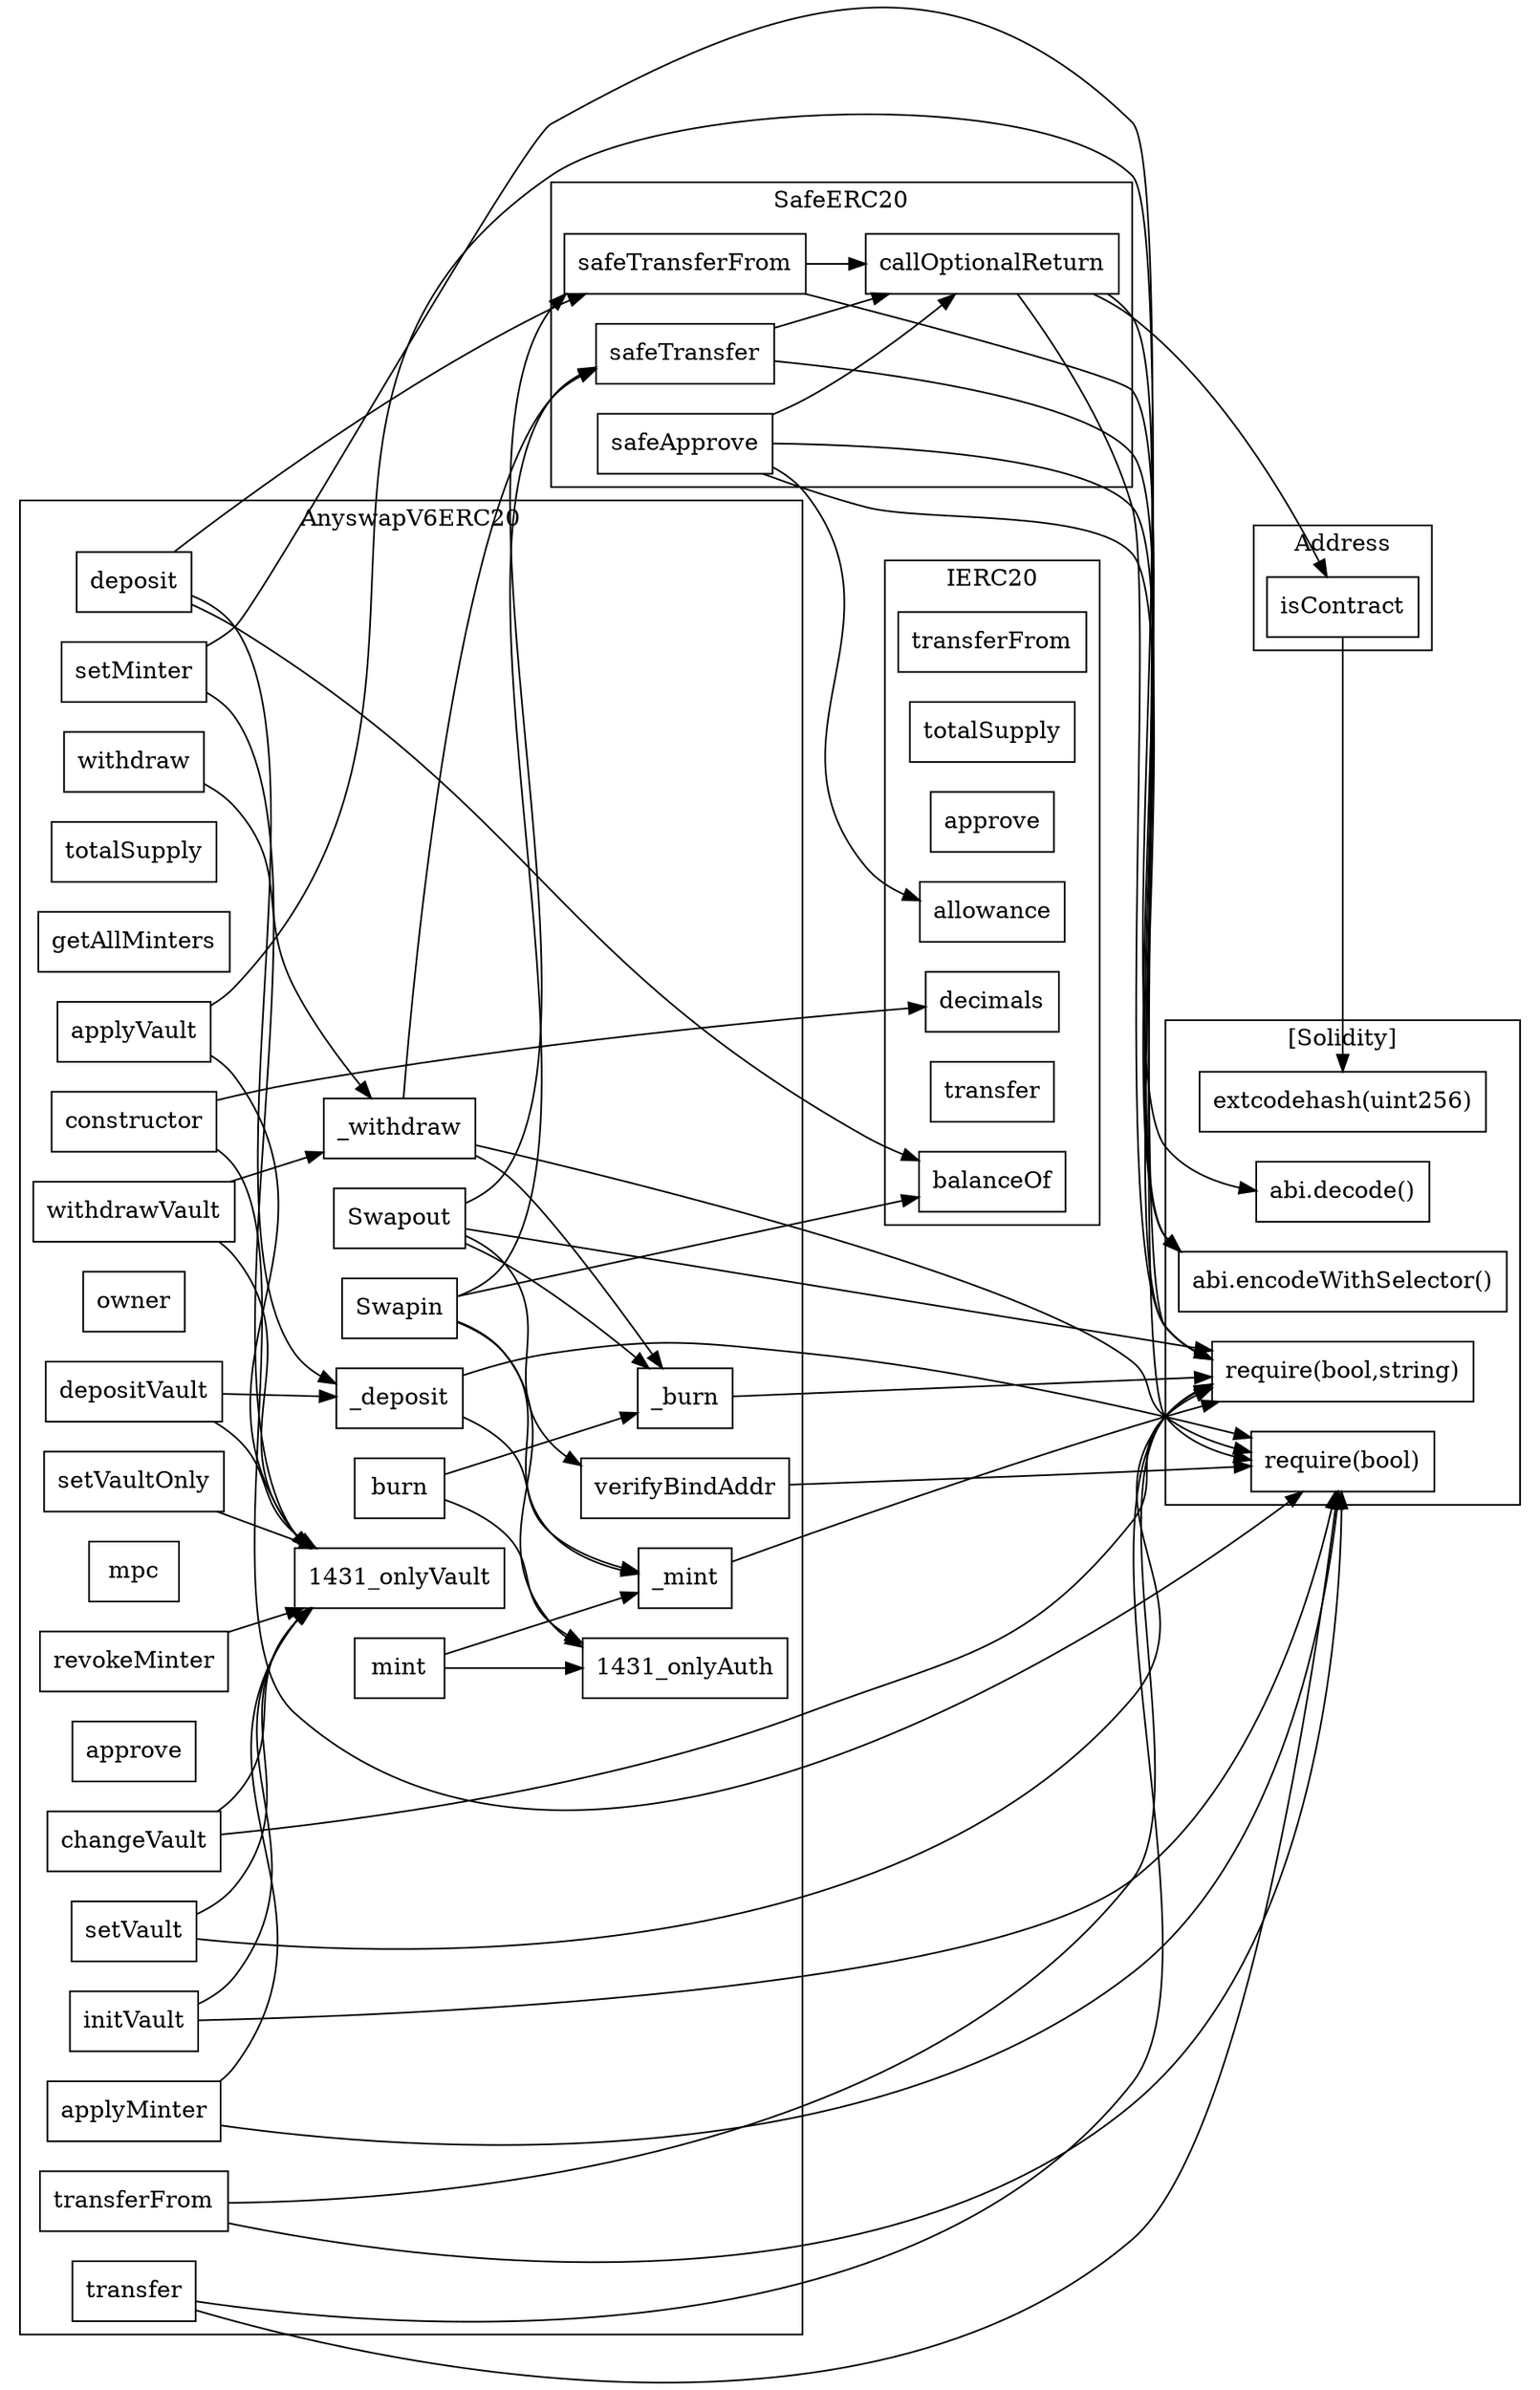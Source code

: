 strict digraph {
rankdir="LR"
node [shape=box]
subgraph cluster_249_SafeERC20 {
label = "SafeERC20"
"249_safeTransferFrom" [label="safeTransferFrom"]
"249_safeApprove" [label="safeApprove"]
"249_safeTransfer" [label="safeTransfer"]
"249_callOptionalReturn" [label="callOptionalReturn"]
"249_safeApprove" -> "249_callOptionalReturn"
"249_safeTransferFrom" -> "249_callOptionalReturn"
"249_safeTransfer" -> "249_callOptionalReturn"
}subgraph cluster_74_IERC20 {
label = "IERC20"
"74_transferFrom" [label="transferFrom"]
"74_totalSupply" [label="totalSupply"]
"74_approve" [label="approve"]
"74_decimals" [label="decimals"]
"74_allowance" [label="allowance"]
"74_transfer" [label="transfer"]
"74_balanceOf" [label="balanceOf"]
}subgraph cluster_100_Address {
label = "Address"
"100_isContract" [label="isContract"]
}subgraph cluster_1431_AnyswapV6ERC20 {
label = "AnyswapV6ERC20"
"1431_transferFrom" [label="transferFrom"]
"1431_constructor" [label="constructor"]
"1431_transfer" [label="transfer"]
"1431_totalSupply" [label="totalSupply"]
"1431_Swapout" [label="Swapout"]
"1431_getAllMinters" [label="getAllMinters"]
"1431_burn" [label="burn"]
"1431_Swapin" [label="Swapin"]
"1431_deposit" [label="deposit"]
"1431__burn" [label="_burn"]
"1431_changeVault" [label="changeVault"]
"1431_revokeMinter" [label="revokeMinter"]
"1431_owner" [label="owner"]
"1431_applyMinter" [label="applyMinter"]
"1431_mint" [label="mint"]
"1431_setVault" [label="setVault"]
"1431_mpc" [label="mpc"]
"1431_withdraw" [label="withdraw"]
"1431_approve" [label="approve"]
"1431__mint" [label="_mint"]
"1431_initVault" [label="initVault"]
"1431_verifyBindAddr" [label="verifyBindAddr"]
"1431_withdrawVault" [label="withdrawVault"]
"1431__withdraw" [label="_withdraw"]
"1431_depositVault" [label="depositVault"]
"1431_setMinter" [label="setMinter"]
"1431_setVaultOnly" [label="setVaultOnly"]
"1431__deposit" [label="_deposit"]
"1431_applyVault" [label="applyVault"]
"1431_revokeMinter" -> "1431_onlyVault"
"1431_withdraw" -> "1431__withdraw"
"1431_depositVault" -> "1431__deposit"
"1431_burn" -> "1431__burn"
"1431_initVault" -> "1431_onlyVault"
"1431_setVault" -> "1431_onlyVault"
"1431_applyMinter" -> "1431_onlyVault"
"1431_applyVault" -> "1431_onlyVault"
"1431_burn" -> "1431_onlyAuth"
"1431_withdrawVault" -> "1431__withdraw"
"1431_withdrawVault" -> "1431_onlyVault"
"1431_deposit" -> "1431__deposit"
"1431_Swapout" -> "1431__burn"
"1431_Swapout" -> "1431_verifyBindAddr"
"1431_setVaultOnly" -> "1431_onlyVault"
"1431__withdraw" -> "1431__burn"
"1431_depositVault" -> "1431_onlyVault"
"1431_mint" -> "1431__mint"
"1431_changeVault" -> "1431_onlyVault"
"1431_Swapin" -> "1431__mint"
"1431_mint" -> "1431_onlyAuth"
"1431_Swapin" -> "1431_onlyAuth"
"1431__deposit" -> "1431__mint"
"1431_setMinter" -> "1431_onlyVault"
}subgraph cluster_solidity {
label = "[Solidity]"
"require(bool)" 
"abi.decode()" 
"require(bool,string)" 
"abi.encodeWithSelector()" 
"extcodehash(uint256)" 
"1431_setMinter" -> "require(bool,string)"
"1431_setVault" -> "require(bool,string)"
"249_safeApprove" -> "abi.encodeWithSelector()"
"1431_applyVault" -> "require(bool)"
"1431__burn" -> "require(bool,string)"
"249_callOptionalReturn" -> "abi.decode()"
"1431_transfer" -> "require(bool)"
"1431_applyMinter" -> "require(bool)"
"249_safeTransferFrom" -> "abi.encodeWithSelector()"
"1431_transferFrom" -> "require(bool)"
"1431_constructor" -> "require(bool)"
"1431__mint" -> "require(bool,string)"
"1431_transferFrom" -> "require(bool,string)"
"249_callOptionalReturn" -> "require(bool,string)"
"1431_Swapout" -> "require(bool,string)"
"1431_changeVault" -> "require(bool,string)"
"1431_initVault" -> "require(bool)"
"1431__withdraw" -> "require(bool)"
"1431_transfer" -> "require(bool,string)"
"100_isContract" -> "extcodehash(uint256)"
"1431__deposit" -> "require(bool)"
"1431_verifyBindAddr" -> "require(bool)"
"249_safeApprove" -> "require(bool,string)"
"249_safeTransfer" -> "abi.encodeWithSelector()"
}"1431_Swapin" -> "74_balanceOf"
"249_callOptionalReturn" -> "100_isContract"
"249_safeApprove" -> "74_allowance"
"1431_Swapin" -> "249_safeTransfer"
"1431_constructor" -> "74_decimals"
"1431__withdraw" -> "249_safeTransfer"
"1431_deposit" -> "249_safeTransferFrom"
"1431_deposit" -> "74_balanceOf"
"1431_Swapout" -> "249_safeTransferFrom"
}